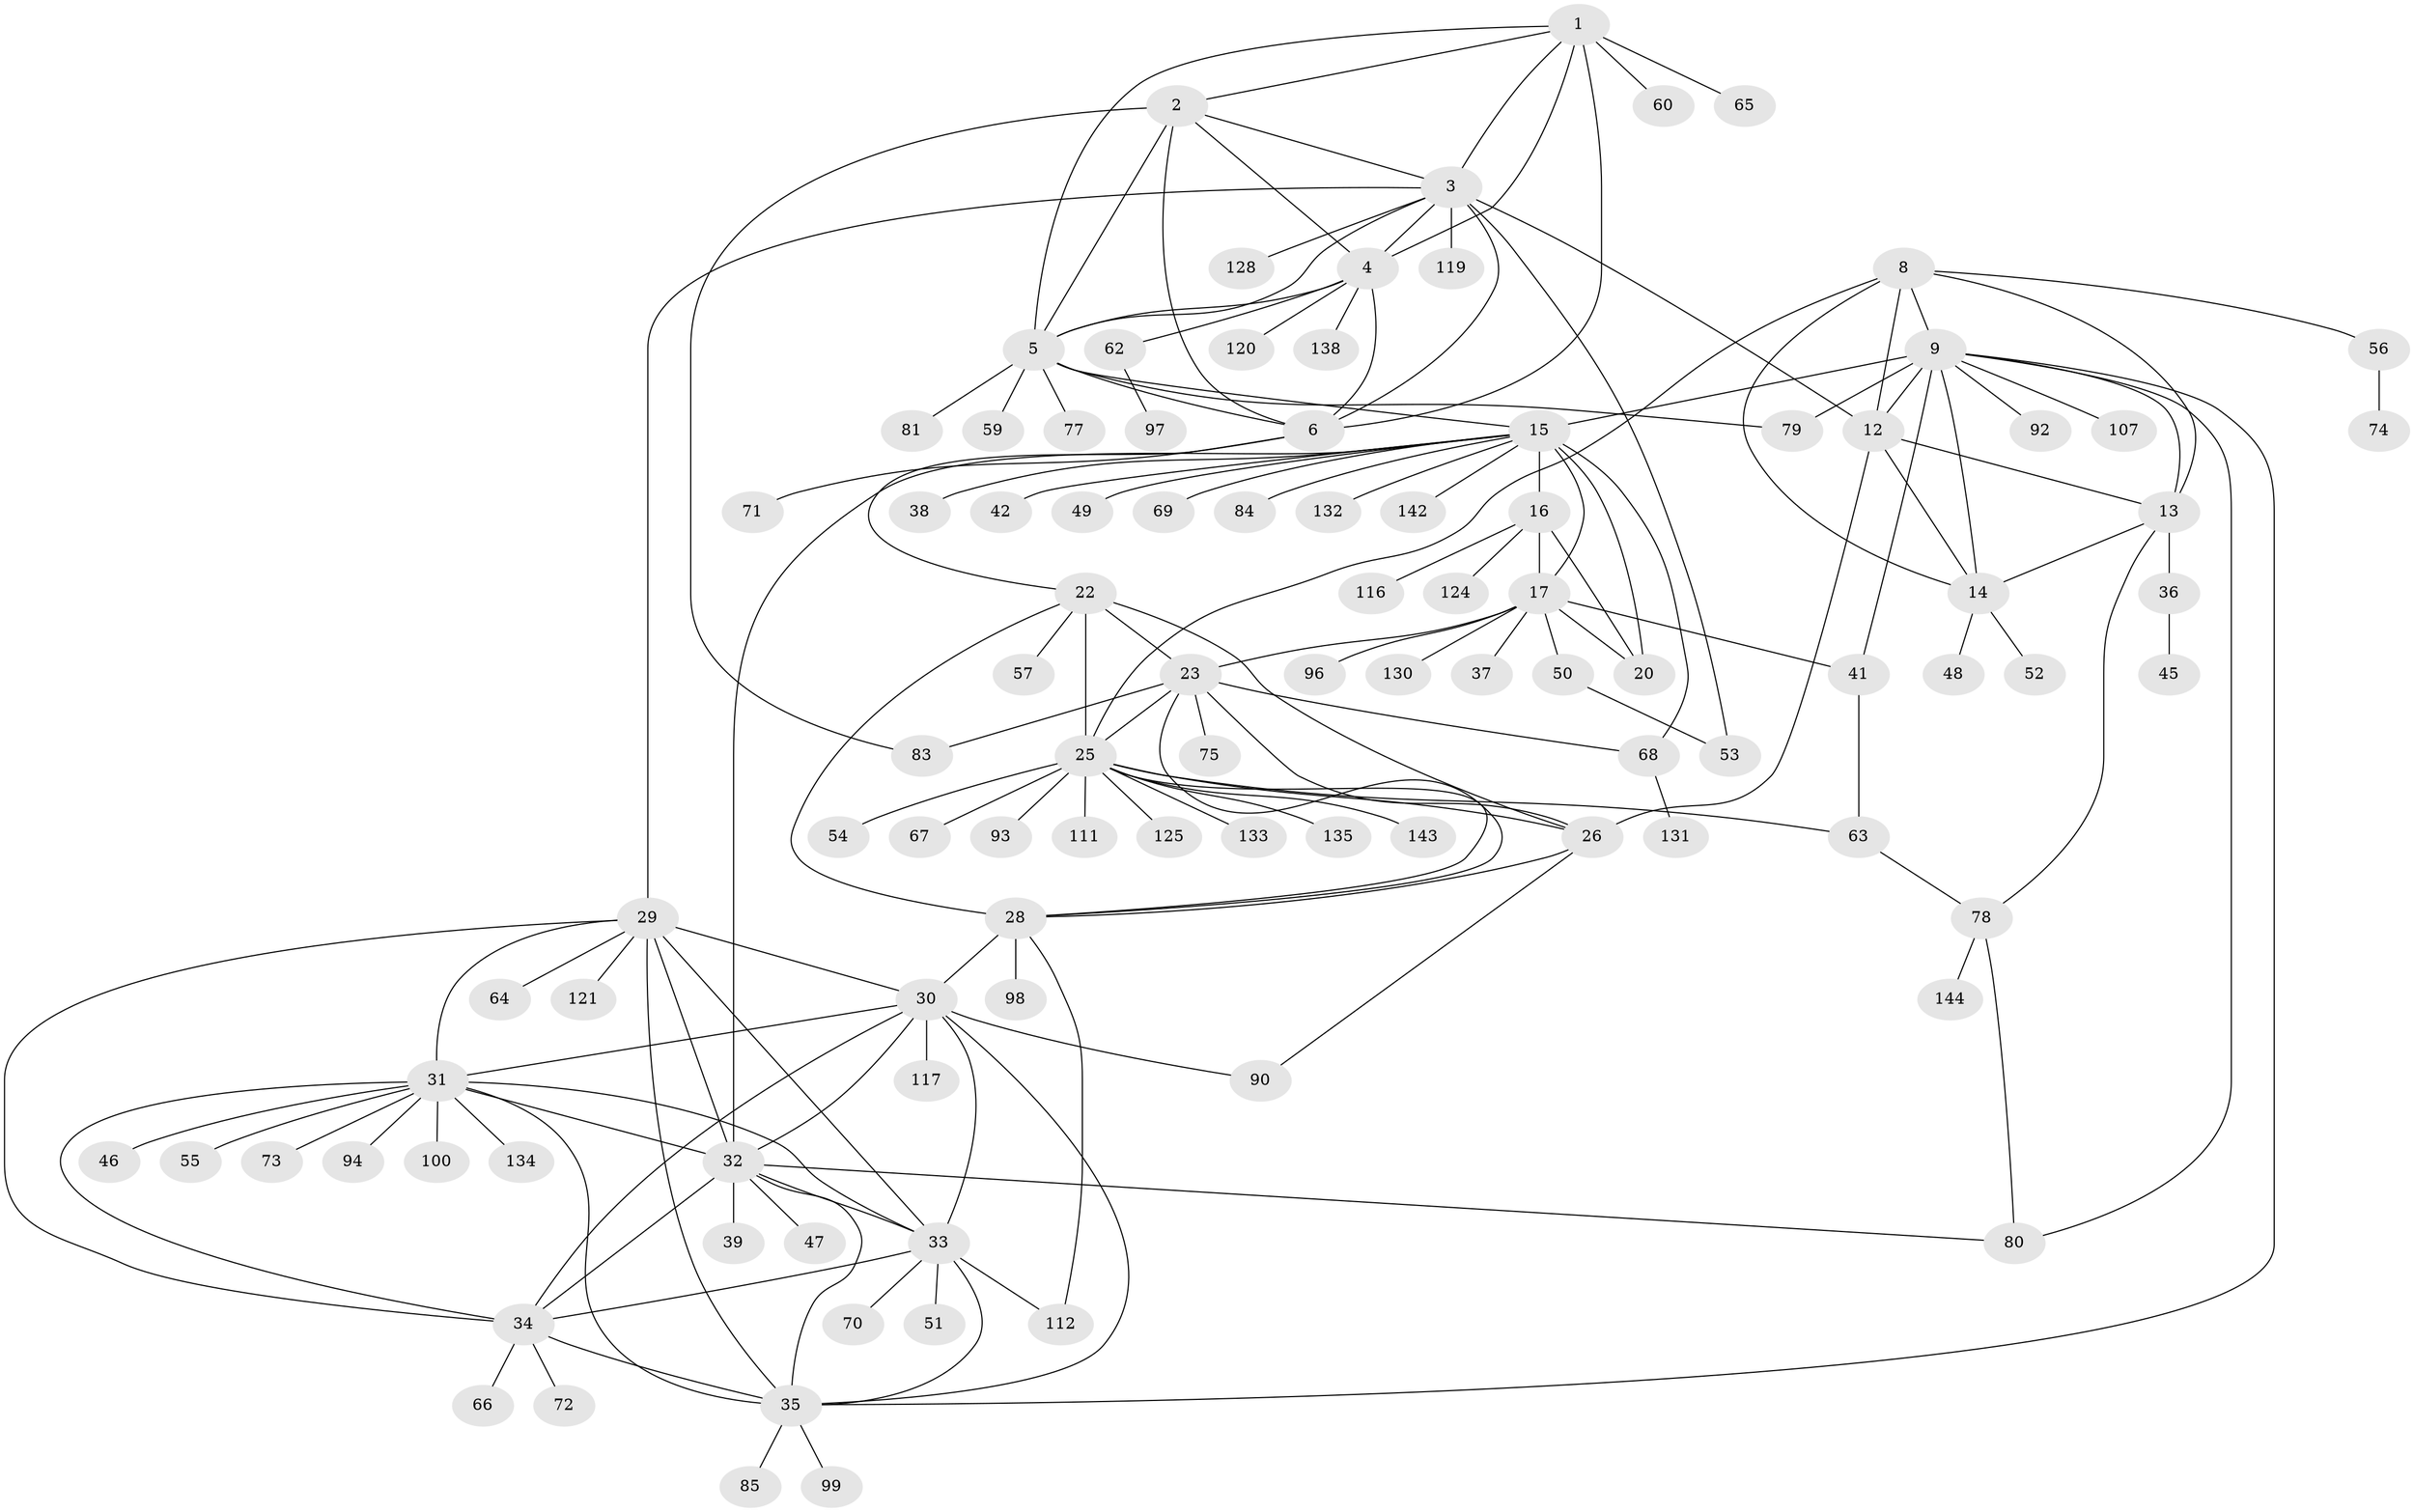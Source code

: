 // original degree distribution, {8: 0.041666666666666664, 7: 0.04861111111111111, 11: 0.027777777777777776, 9: 0.041666666666666664, 15: 0.006944444444444444, 10: 0.034722222222222224, 16: 0.013888888888888888, 12: 0.013888888888888888, 6: 0.013888888888888888, 2: 0.1111111111111111, 1: 0.5833333333333334, 3: 0.041666666666666664, 4: 0.020833333333333332}
// Generated by graph-tools (version 1.1) at 2025/19/03/04/25 18:19:40]
// undirected, 100 vertices, 157 edges
graph export_dot {
graph [start="1"]
  node [color=gray90,style=filled];
  1;
  2;
  3;
  4;
  5;
  6 [super="+7+109"];
  8 [super="+11+10"];
  9 [super="+44+82"];
  12 [super="+88+61+58"];
  13 [super="+129+101+139"];
  14;
  15 [super="+21+19+86+105+113+137+115+18+40"];
  16;
  17;
  20;
  22 [super="+110+24"];
  23;
  25;
  26;
  28;
  29;
  30 [super="+43"];
  31;
  32;
  33;
  34;
  35;
  36;
  37;
  38;
  39;
  41;
  42;
  45;
  46;
  47;
  48;
  49;
  50 [super="+141+126"];
  51;
  52;
  53;
  54;
  55;
  56;
  57;
  59 [super="+122+104"];
  60;
  62;
  63;
  64;
  65;
  66 [super="+76"];
  67 [super="+87"];
  68;
  69;
  70 [super="+95"];
  71;
  72;
  73;
  74;
  75;
  77;
  78;
  79;
  80 [super="+127"];
  81;
  83 [super="+89"];
  84;
  85;
  90;
  92;
  93;
  94;
  96;
  97;
  98;
  99;
  100;
  107;
  111;
  112;
  116;
  117;
  119;
  120 [super="+140"];
  121;
  124;
  125;
  128;
  130;
  131;
  132;
  133;
  134;
  135;
  138;
  142;
  143;
  144;
  1 -- 2;
  1 -- 3;
  1 -- 4;
  1 -- 5;
  1 -- 6 [weight=2];
  1 -- 60;
  1 -- 65;
  2 -- 3;
  2 -- 4;
  2 -- 5;
  2 -- 6 [weight=2];
  2 -- 83;
  3 -- 4;
  3 -- 5;
  3 -- 6 [weight=2];
  3 -- 12;
  3 -- 29;
  3 -- 53;
  3 -- 119;
  3 -- 128;
  4 -- 5;
  4 -- 6 [weight=2];
  4 -- 62;
  4 -- 120;
  4 -- 138;
  5 -- 6 [weight=2];
  5 -- 59;
  5 -- 77;
  5 -- 79;
  5 -- 81;
  5 -- 15;
  6 -- 22;
  6 -- 71;
  8 -- 9 [weight=3];
  8 -- 12 [weight=3];
  8 -- 13 [weight=3];
  8 -- 14 [weight=3];
  8 -- 25;
  8 -- 56;
  9 -- 12;
  9 -- 13;
  9 -- 14;
  9 -- 35;
  9 -- 41;
  9 -- 79;
  9 -- 80;
  9 -- 92;
  9 -- 107;
  9 -- 15 [weight=2];
  12 -- 13;
  12 -- 14;
  12 -- 26;
  13 -- 14;
  13 -- 36;
  13 -- 78;
  14 -- 48;
  14 -- 52;
  15 -- 16 [weight=4];
  15 -- 17 [weight=4];
  15 -- 20 [weight=4];
  15 -- 32;
  15 -- 49;
  15 -- 68;
  15 -- 84;
  15 -- 132;
  15 -- 38;
  15 -- 142;
  15 -- 69;
  15 -- 42;
  16 -- 17;
  16 -- 20;
  16 -- 116;
  16 -- 124;
  17 -- 20;
  17 -- 23;
  17 -- 37;
  17 -- 41;
  17 -- 50;
  17 -- 96;
  17 -- 130;
  22 -- 23 [weight=3];
  22 -- 25 [weight=3];
  22 -- 26 [weight=3];
  22 -- 28 [weight=3];
  22 -- 57;
  23 -- 25;
  23 -- 26;
  23 -- 28;
  23 -- 68;
  23 -- 75;
  23 -- 83;
  25 -- 26;
  25 -- 28;
  25 -- 54;
  25 -- 63;
  25 -- 67;
  25 -- 93;
  25 -- 111;
  25 -- 125;
  25 -- 133;
  25 -- 135;
  25 -- 143;
  26 -- 28;
  26 -- 90;
  28 -- 30;
  28 -- 98;
  28 -- 112;
  29 -- 30;
  29 -- 31;
  29 -- 32;
  29 -- 33;
  29 -- 34;
  29 -- 35;
  29 -- 64;
  29 -- 121;
  30 -- 31;
  30 -- 32;
  30 -- 33;
  30 -- 34;
  30 -- 35;
  30 -- 90;
  30 -- 117;
  31 -- 32;
  31 -- 33;
  31 -- 34;
  31 -- 35;
  31 -- 46;
  31 -- 55;
  31 -- 73;
  31 -- 94;
  31 -- 100;
  31 -- 134;
  32 -- 33;
  32 -- 34;
  32 -- 35;
  32 -- 39;
  32 -- 47;
  32 -- 80;
  33 -- 34;
  33 -- 35;
  33 -- 51;
  33 -- 70;
  33 -- 112;
  34 -- 35;
  34 -- 66;
  34 -- 72;
  35 -- 85;
  35 -- 99;
  36 -- 45;
  41 -- 63;
  50 -- 53;
  56 -- 74;
  62 -- 97;
  63 -- 78;
  68 -- 131;
  78 -- 144;
  78 -- 80;
}
